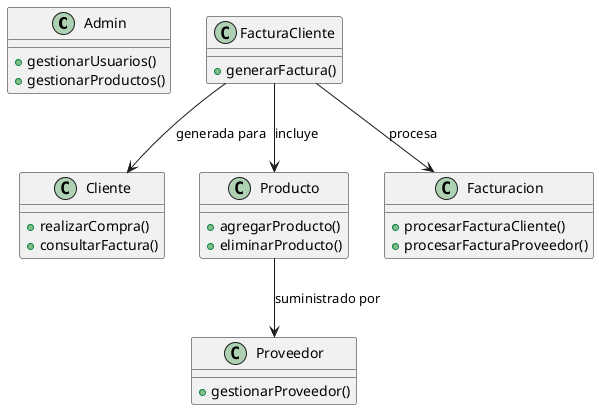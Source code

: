 @startuml

class Admin {
    + gestionarUsuarios()
    + gestionarProductos()
}

class Cliente {
    + realizarCompra()
    + consultarFactura()
}

class Proveedor {
    + gestionarProveedor()
}

class Producto {
    + agregarProducto()
    + eliminarProducto()
}

class FacturaCliente {
    + generarFactura()
}

class Facturacion {
    + procesarFacturaCliente()
    + procesarFacturaProveedor()
}

FacturaCliente --> Facturacion : "procesa"
FacturaCliente --> Producto : "incluye"
FacturaCliente --> Cliente : "generada para"
Producto --> Proveedor : "suministrado por"

@enduml
